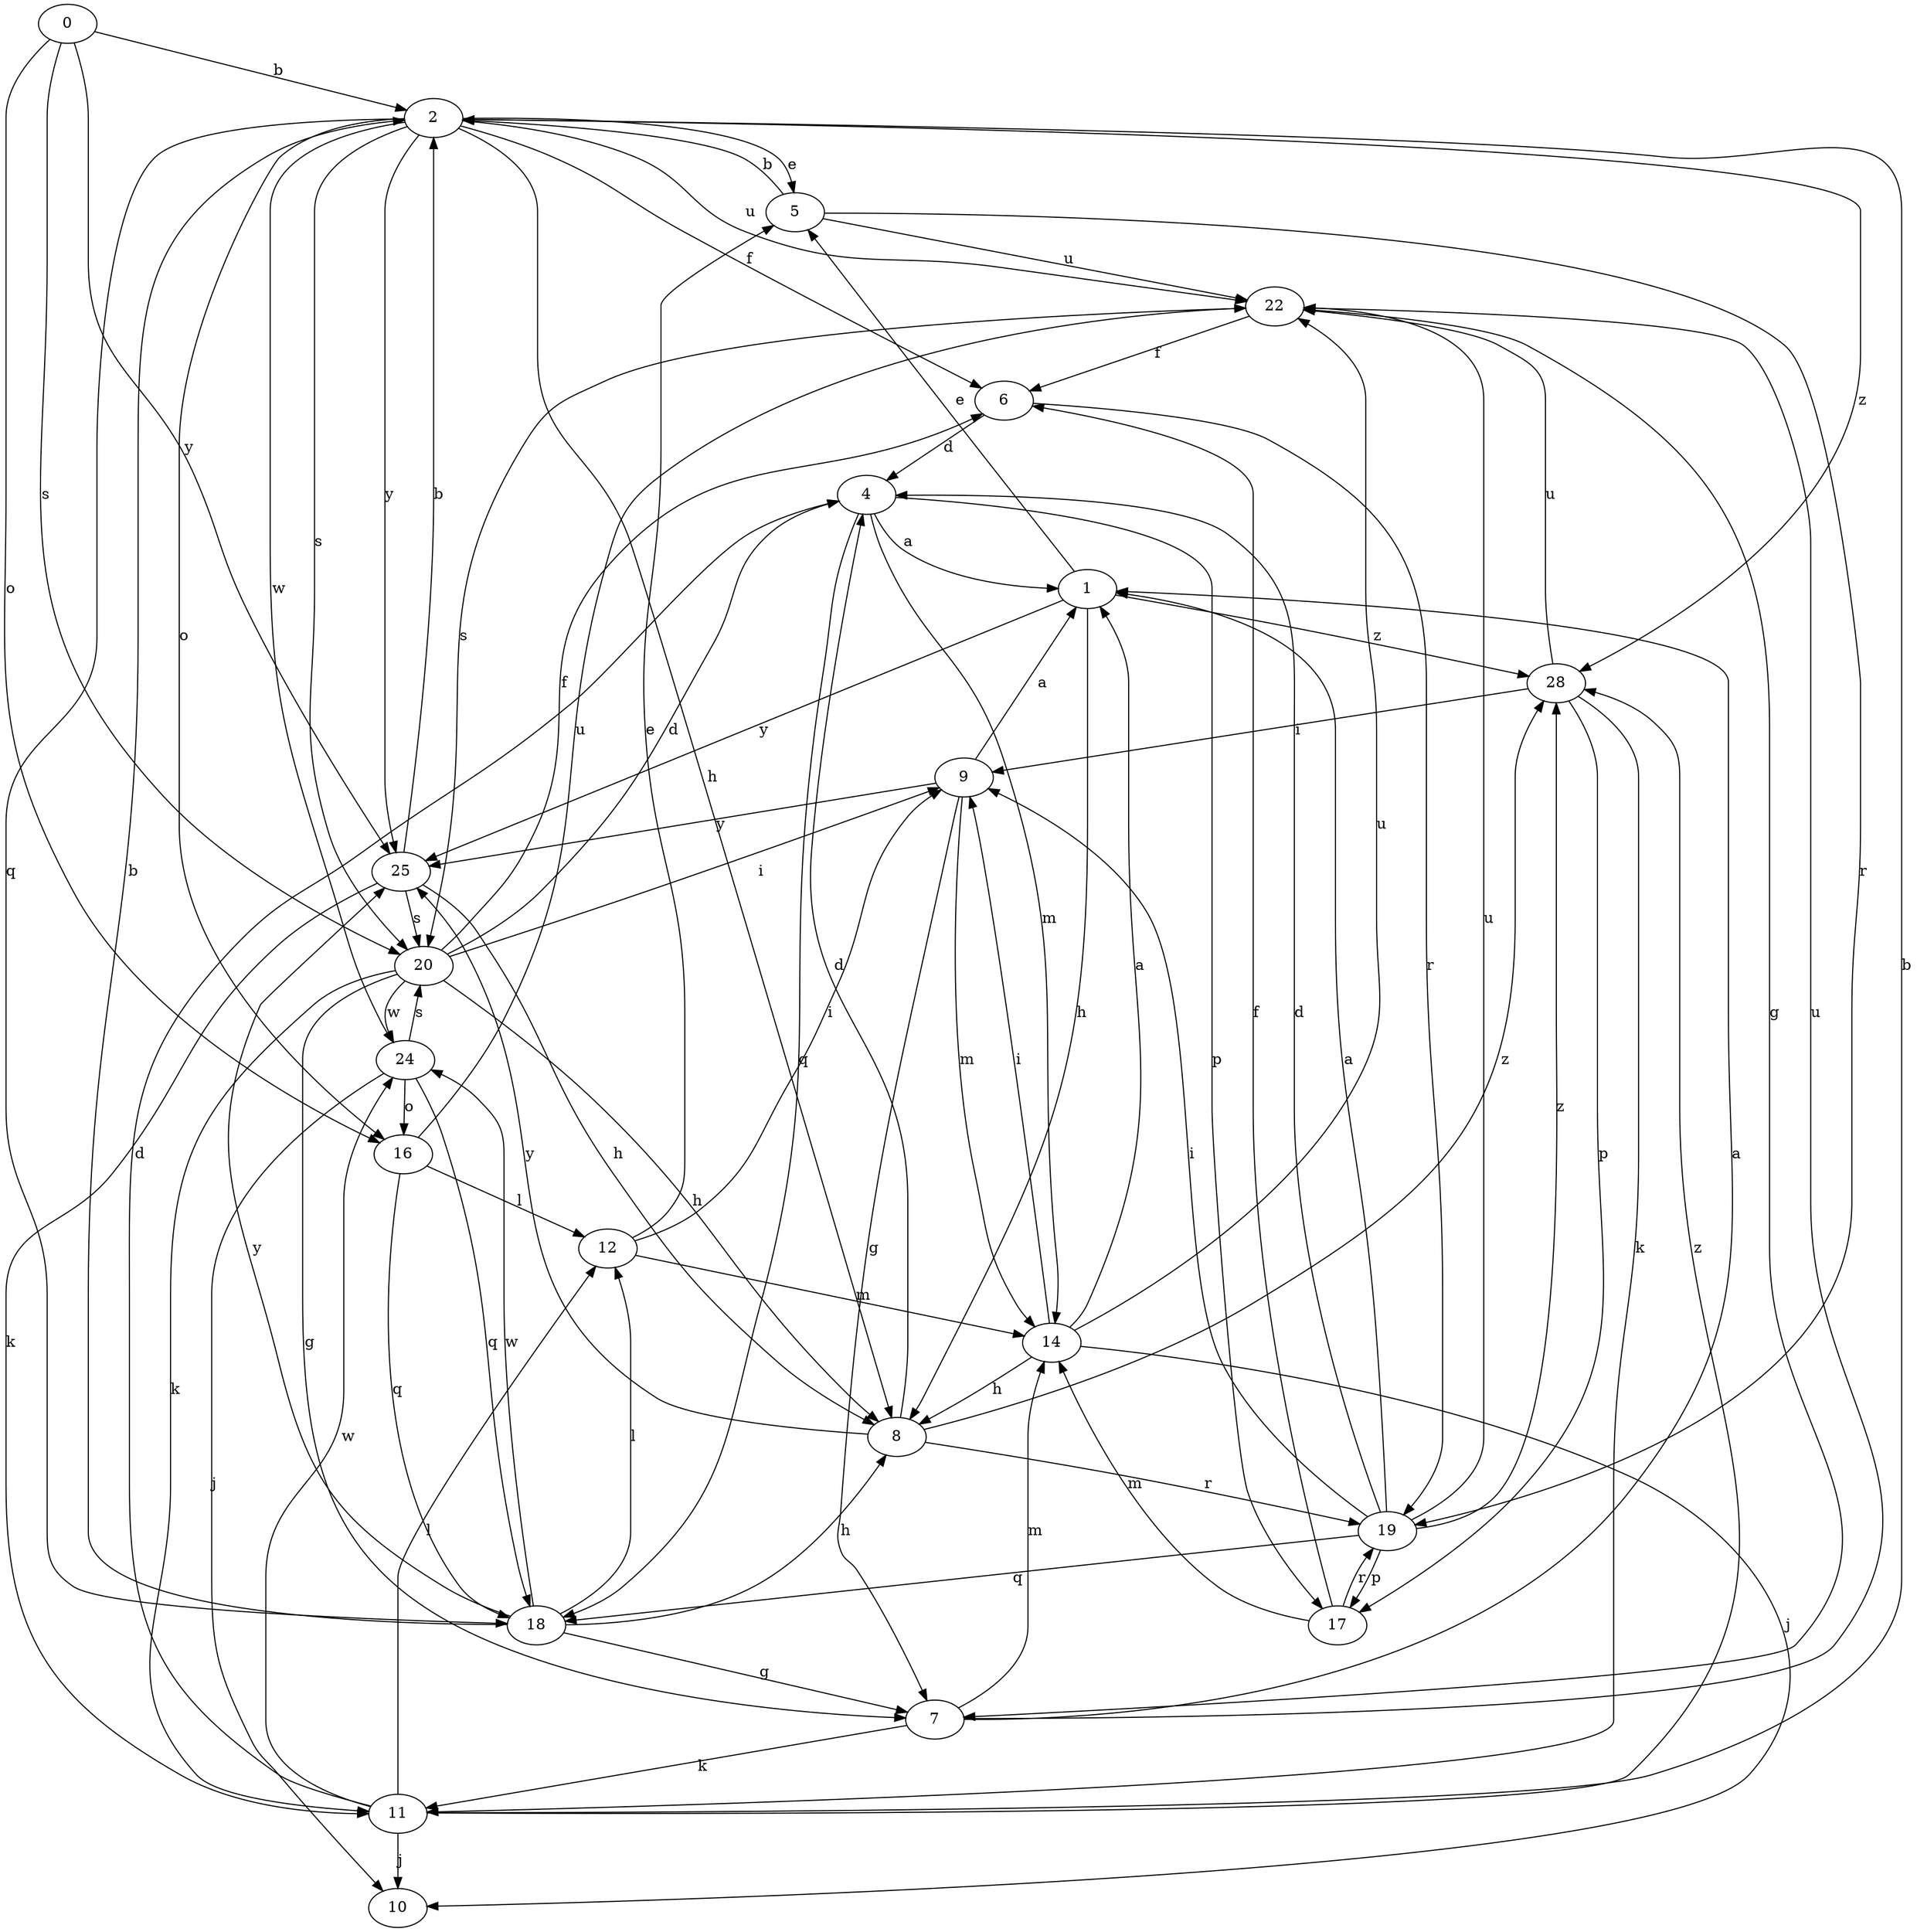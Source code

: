 strict digraph  {
0;
1;
2;
4;
5;
6;
7;
8;
9;
10;
11;
12;
14;
16;
17;
18;
19;
20;
22;
24;
25;
28;
0 -> 2  [label=b];
0 -> 16  [label=o];
0 -> 20  [label=s];
0 -> 25  [label=y];
1 -> 5  [label=e];
1 -> 8  [label=h];
1 -> 25  [label=y];
1 -> 28  [label=z];
2 -> 5  [label=e];
2 -> 6  [label=f];
2 -> 8  [label=h];
2 -> 16  [label=o];
2 -> 18  [label=q];
2 -> 20  [label=s];
2 -> 22  [label=u];
2 -> 24  [label=w];
2 -> 25  [label=y];
2 -> 28  [label=z];
4 -> 1  [label=a];
4 -> 14  [label=m];
4 -> 17  [label=p];
4 -> 18  [label=q];
5 -> 2  [label=b];
5 -> 19  [label=r];
5 -> 22  [label=u];
6 -> 4  [label=d];
6 -> 19  [label=r];
7 -> 1  [label=a];
7 -> 11  [label=k];
7 -> 14  [label=m];
7 -> 22  [label=u];
8 -> 4  [label=d];
8 -> 19  [label=r];
8 -> 25  [label=y];
8 -> 28  [label=z];
9 -> 1  [label=a];
9 -> 7  [label=g];
9 -> 14  [label=m];
9 -> 25  [label=y];
11 -> 2  [label=b];
11 -> 4  [label=d];
11 -> 10  [label=j];
11 -> 12  [label=l];
11 -> 24  [label=w];
11 -> 28  [label=z];
12 -> 5  [label=e];
12 -> 9  [label=i];
12 -> 14  [label=m];
14 -> 1  [label=a];
14 -> 8  [label=h];
14 -> 9  [label=i];
14 -> 10  [label=j];
14 -> 22  [label=u];
16 -> 12  [label=l];
16 -> 18  [label=q];
16 -> 22  [label=u];
17 -> 6  [label=f];
17 -> 14  [label=m];
17 -> 19  [label=r];
18 -> 2  [label=b];
18 -> 7  [label=g];
18 -> 8  [label=h];
18 -> 12  [label=l];
18 -> 24  [label=w];
18 -> 25  [label=y];
19 -> 1  [label=a];
19 -> 4  [label=d];
19 -> 9  [label=i];
19 -> 17  [label=p];
19 -> 18  [label=q];
19 -> 22  [label=u];
19 -> 28  [label=z];
20 -> 4  [label=d];
20 -> 6  [label=f];
20 -> 7  [label=g];
20 -> 8  [label=h];
20 -> 9  [label=i];
20 -> 11  [label=k];
20 -> 24  [label=w];
22 -> 6  [label=f];
22 -> 7  [label=g];
22 -> 20  [label=s];
24 -> 10  [label=j];
24 -> 16  [label=o];
24 -> 18  [label=q];
24 -> 20  [label=s];
25 -> 2  [label=b];
25 -> 8  [label=h];
25 -> 11  [label=k];
25 -> 20  [label=s];
28 -> 9  [label=i];
28 -> 11  [label=k];
28 -> 17  [label=p];
28 -> 22  [label=u];
}

